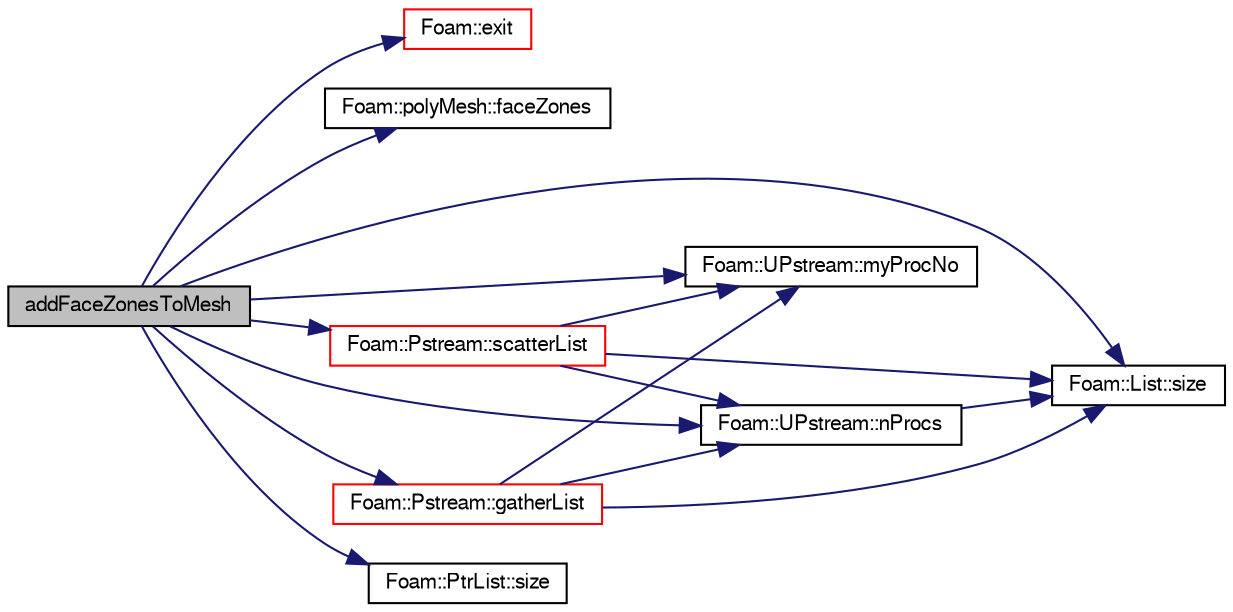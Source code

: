 digraph "addFaceZonesToMesh"
{
  bgcolor="transparent";
  edge [fontname="FreeSans",fontsize="10",labelfontname="FreeSans",labelfontsize="10"];
  node [fontname="FreeSans",fontsize="10",shape=record];
  rankdir="LR";
  Node1491 [label="addFaceZonesToMesh",height=0.2,width=0.4,color="black", fillcolor="grey75", style="filled", fontcolor="black"];
  Node1491 -> Node1492 [color="midnightblue",fontsize="10",style="solid",fontname="FreeSans"];
  Node1492 [label="Foam::exit",height=0.2,width=0.4,color="red",URL="$a21124.html#a06ca7250d8e89caf05243ec094843642"];
  Node1491 -> Node1539 [color="midnightblue",fontsize="10",style="solid",fontname="FreeSans"];
  Node1539 [label="Foam::polyMesh::faceZones",height=0.2,width=0.4,color="black",URL="$a27410.html#af216614a0f9997169eea2cade46dc9ba",tooltip="Return face zone mesh. "];
  Node1491 -> Node1540 [color="midnightblue",fontsize="10",style="solid",fontname="FreeSans"];
  Node1540 [label="Foam::Pstream::gatherList",height=0.2,width=0.4,color="red",URL="$a26250.html#afbdf64fb42cd760690d51a9a321792d9",tooltip="Gather data but keep individual values separate. "];
  Node1540 -> Node1546 [color="midnightblue",fontsize="10",style="solid",fontname="FreeSans"];
  Node1546 [label="Foam::UPstream::myProcNo",height=0.2,width=0.4,color="black",URL="$a26270.html#afc74d89573de32a3032c916f8cdd1733",tooltip="Number of this process (starting from masterNo() = 0) "];
  Node1540 -> Node1547 [color="midnightblue",fontsize="10",style="solid",fontname="FreeSans"];
  Node1547 [label="Foam::UPstream::nProcs",height=0.2,width=0.4,color="black",URL="$a26270.html#aada0e04d8127eda8ee95be0772754a4f",tooltip="Number of processes in parallel run. "];
  Node1547 -> Node1548 [color="midnightblue",fontsize="10",style="solid",fontname="FreeSans"];
  Node1548 [label="Foam::List::size",height=0.2,width=0.4,color="black",URL="$a25694.html#a8a5f6fa29bd4b500caf186f60245b384",tooltip="Override size to be inconsistent with allocated storage. "];
  Node1540 -> Node1548 [color="midnightblue",fontsize="10",style="solid",fontname="FreeSans"];
  Node1491 -> Node1546 [color="midnightblue",fontsize="10",style="solid",fontname="FreeSans"];
  Node1491 -> Node1547 [color="midnightblue",fontsize="10",style="solid",fontname="FreeSans"];
  Node1491 -> Node1551 [color="midnightblue",fontsize="10",style="solid",fontname="FreeSans"];
  Node1551 [label="Foam::Pstream::scatterList",height=0.2,width=0.4,color="red",URL="$a26250.html#a23c38ee54f04c9d53a327db9edbdb7f0",tooltip="Scatter data. Reverse of gatherList. "];
  Node1551 -> Node1546 [color="midnightblue",fontsize="10",style="solid",fontname="FreeSans"];
  Node1551 -> Node1547 [color="midnightblue",fontsize="10",style="solid",fontname="FreeSans"];
  Node1551 -> Node1548 [color="midnightblue",fontsize="10",style="solid",fontname="FreeSans"];
  Node1491 -> Node1548 [color="midnightblue",fontsize="10",style="solid",fontname="FreeSans"];
  Node1491 -> Node1555 [color="midnightblue",fontsize="10",style="solid",fontname="FreeSans"];
  Node1555 [label="Foam::PtrList::size",height=0.2,width=0.4,color="black",URL="$a25914.html#a47b3bf30da1eb3ab8076b5fbe00e0494",tooltip="Return the number of elements in the PtrList. "];
}
